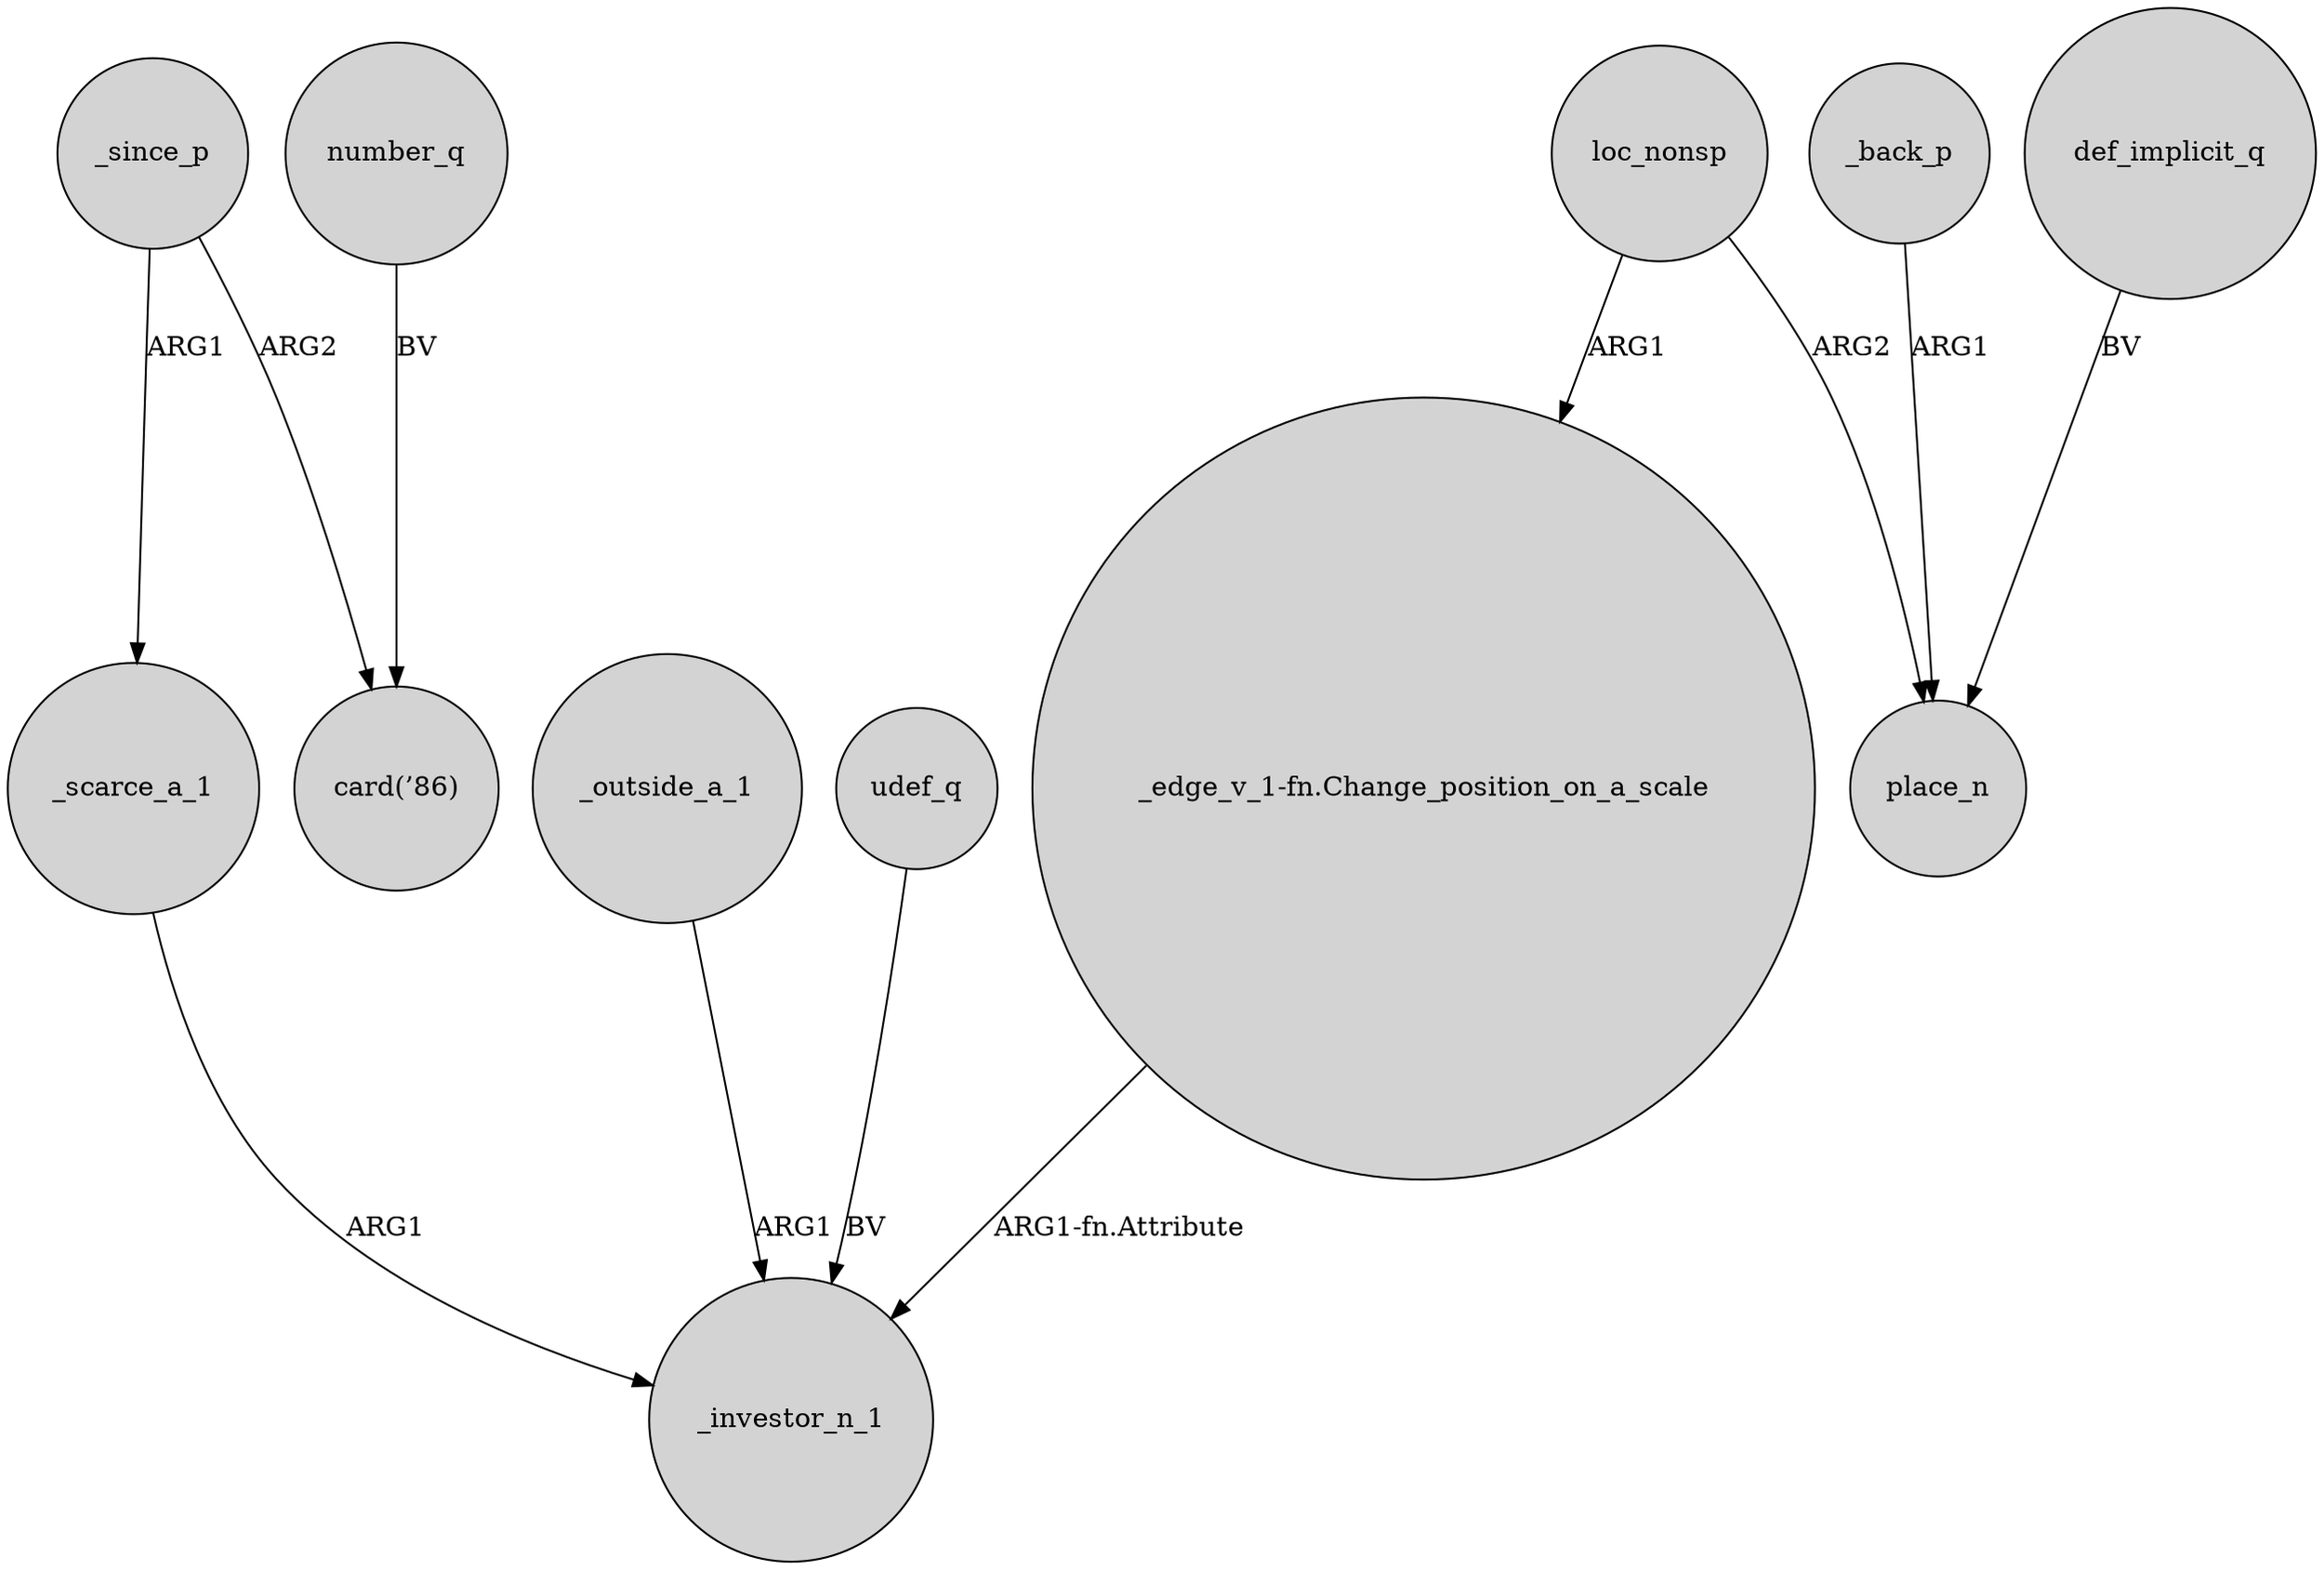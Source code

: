 digraph {
	node [shape=circle style=filled]
	_since_p -> _scarce_a_1 [label=ARG1]
	loc_nonsp -> place_n [label=ARG2]
	_back_p -> place_n [label=ARG1]
	number_q -> "card(’86)" [label=BV]
	def_implicit_q -> place_n [label=BV]
	_outside_a_1 -> _investor_n_1 [label=ARG1]
	udef_q -> _investor_n_1 [label=BV]
	"_edge_v_1-fn.Change_position_on_a_scale" -> _investor_n_1 [label="ARG1-fn.Attribute"]
	loc_nonsp -> "_edge_v_1-fn.Change_position_on_a_scale" [label=ARG1]
	_since_p -> "card(’86)" [label=ARG2]
	_scarce_a_1 -> _investor_n_1 [label=ARG1]
}

